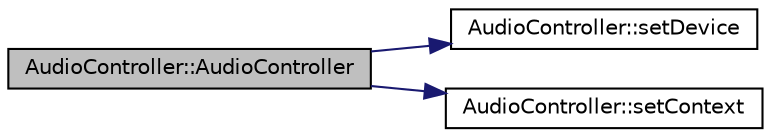 digraph "AudioController::AudioController"
{
  edge [fontname="Helvetica",fontsize="10",labelfontname="Helvetica",labelfontsize="10"];
  node [fontname="Helvetica",fontsize="10",shape=record];
  rankdir="LR";
  Node1 [label="AudioController::AudioController",height=0.2,width=0.4,color="black", fillcolor="grey75", style="filled", fontcolor="black"];
  Node1 -> Node2 [color="midnightblue",fontsize="10",style="solid",fontname="Helvetica"];
  Node2 [label="AudioController::setDevice",height=0.2,width=0.4,color="black", fillcolor="white", style="filled",URL="$class_audio_controller.html#a3fe56306846110ced023635aea20c443"];
  Node1 -> Node3 [color="midnightblue",fontsize="10",style="solid",fontname="Helvetica"];
  Node3 [label="AudioController::setContext",height=0.2,width=0.4,color="black", fillcolor="white", style="filled",URL="$class_audio_controller.html#add5522e914ac24666ae1ab9dc207956e"];
}
